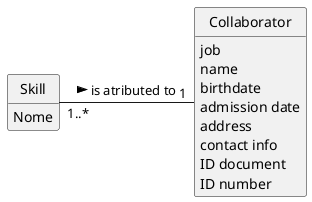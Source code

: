 @startuml
skinparam monochrome true
skinparam packageStyle rectangle
skinparam shadowing false

'left to right direction

skinparam classAttributeIconSize 0

hide circle
hide methods



class Collaborator {
    job
    name
    birthdate
    admission date
    address
    contact info
    ID document
    ID number
}

class Skill {
    Nome
}


Skill "1..*" - "1" Collaborator: is atributed to >
@enduml